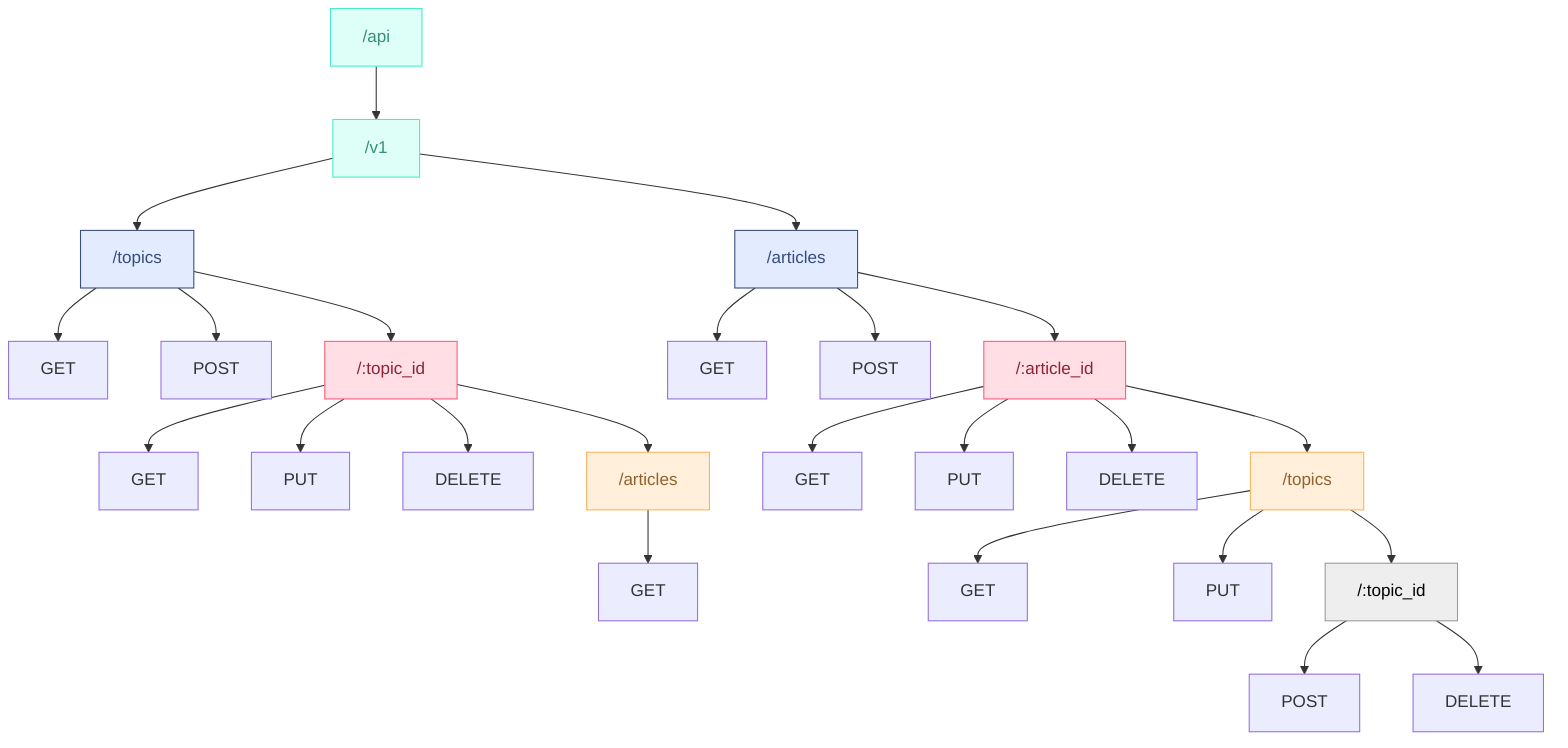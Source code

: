 flowchart TD
    Root["/api"] --> Version["/v1"]
    Version --> Articles["/articles"] & Topics["/topics"]
    Topics --> TopicsGet["GET"] & TopicsPost["POST"] & TopicId["/:topic_id"]
    TopicId --> TopicIdGet["GET"] & TopicIdPatch["PUT"] & TopicIdDelete["DELETE"] & TopicArticles["/articles"]
    TopicArticles --> TopicArticlesGet["GET"]
    Articles --> ArticlesGet["GET"] & ArticlesPost["POST"] & ArticleId["/:article_id"]
    ArticleId --> ArticleIdGet["GET"] & ArticleIdPatch["PUT"] & ArticleIdDelete["DELETE"] & ArticleTopics["/topics"]
    ArticleTopics --> ArticleTopicsGet["GET"] & ArticleTopicsPut["PUT"] & ArticleTopicsId["/:topic_id"]
    ArticleTopicsId --> ArticleTopicsIdPost["POST"] & ArticleTopicsIdDelete["DELETE"]

     Root:::Sky
     Root:::Aqua
     Version:::Sky
     Version:::Aqua
     Articles:::Aqua
     Articles:::Sky
     Topics:::Aqua
     Topics:::Sky
     TopicId:::Rose
     TopicArticles:::Peach
     ArticleId:::Rose
     ArticleTopics:::Peach
     ArticleTopicsId:::Ash
    classDef Aqua stroke-width:1px, stroke-dasharray:none, stroke:#46EDC8, fill:#DEFFF8, color:#378E7A
    classDef Sky stroke-width:1px, stroke-dasharray:none, stroke:#374D7C, fill:#E2EBFF, color:#374D7C
    classDef Rose stroke-width:1px, stroke-dasharray:none, stroke:#FF5978, fill:#FFDFE5, color:#8E2236
    classDef Peach stroke-width:1px, stroke-dasharray:none, stroke:#FBB35A, fill:#FFEFDB, color:#8F632D
    classDef Ash stroke-width:1px, stroke-dasharray:none, stroke:#999999, fill:#EEEEEE, color:#000000